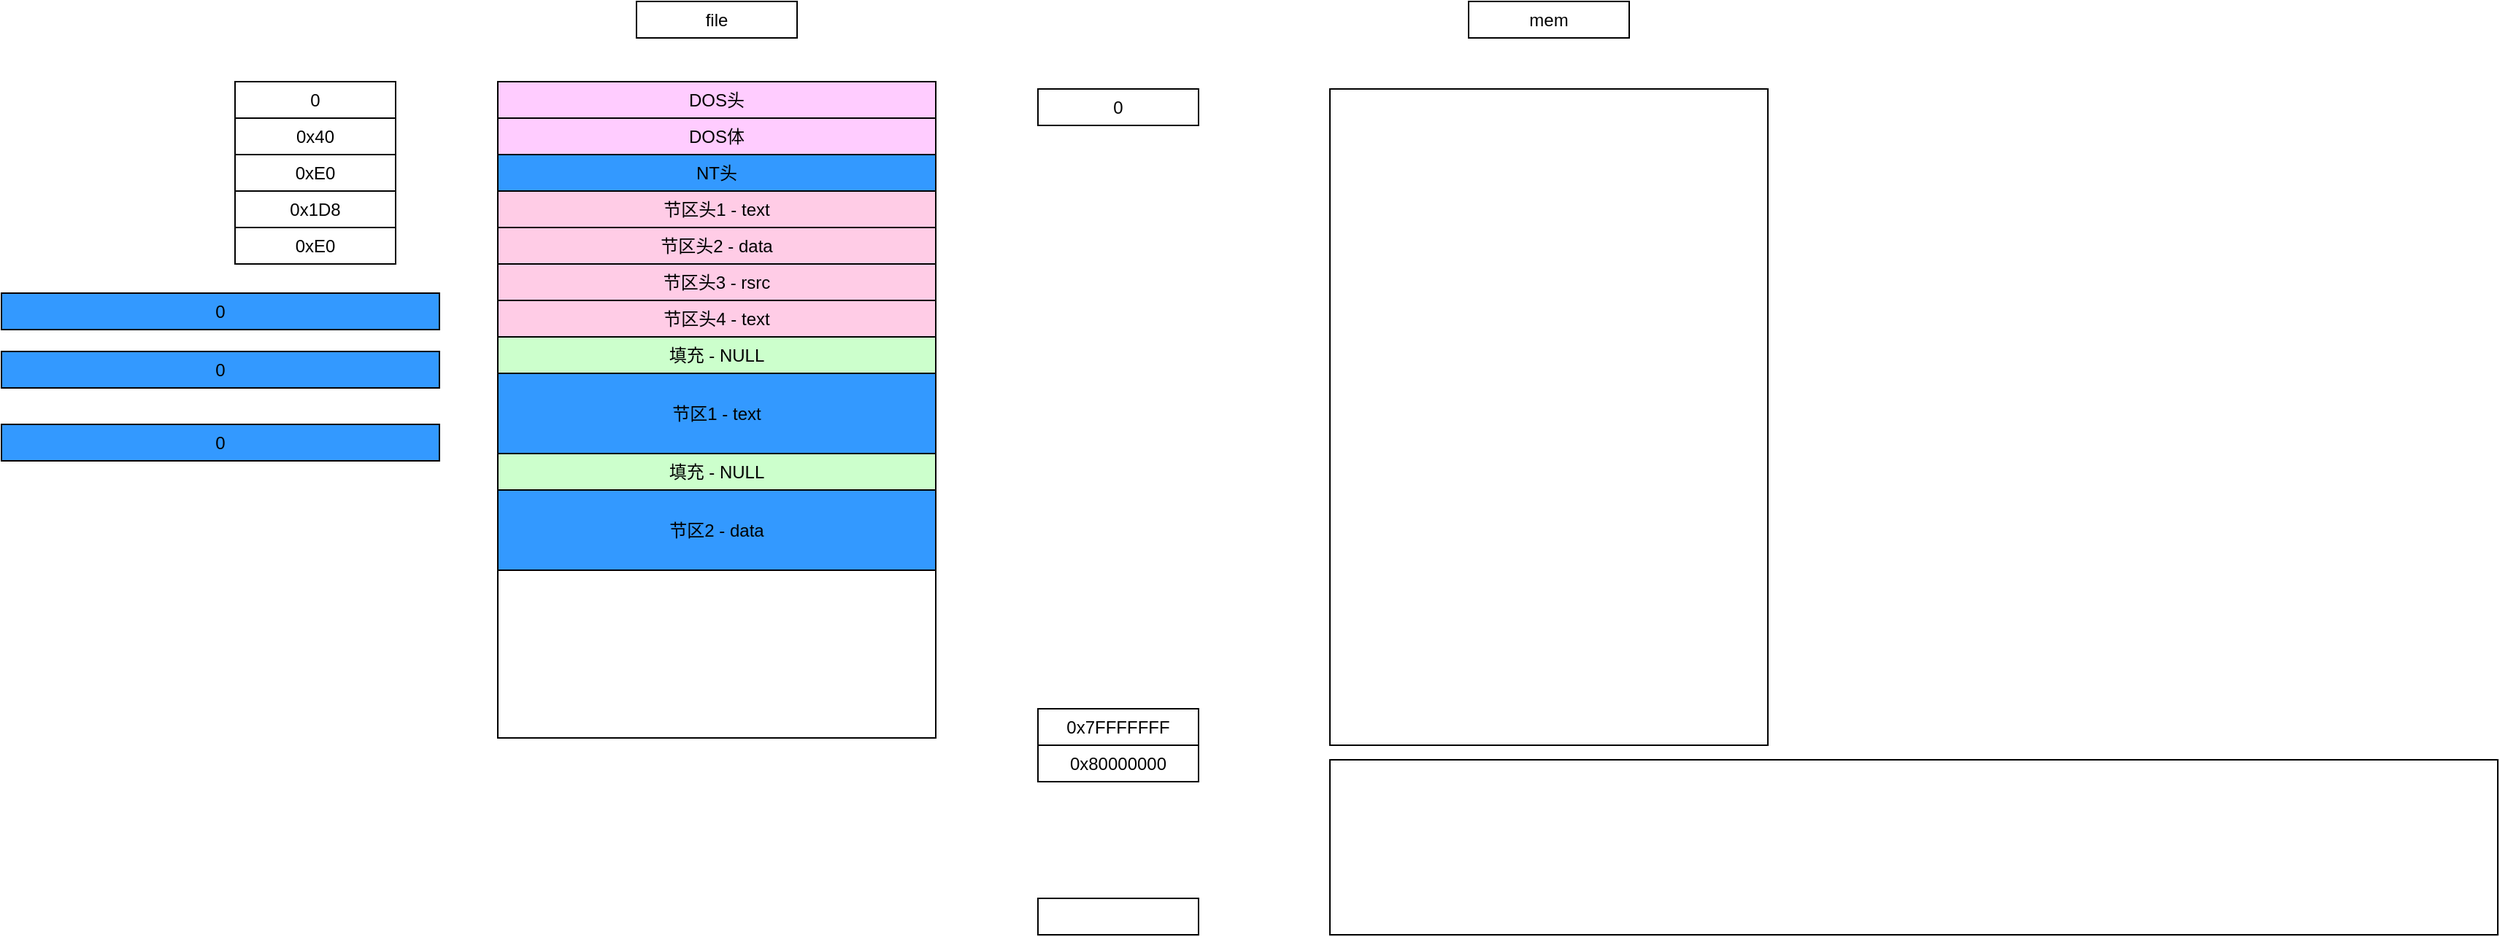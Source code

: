 <mxfile version="22.1.15" type="github">
  <diagram name="第 1 页" id="HuQndsxqc5eb89gfjrGO">
    <mxGraphModel dx="2048" dy="626" grid="1" gridSize="10" guides="1" tooltips="1" connect="1" arrows="1" fold="1" page="1" pageScale="1" pageWidth="827" pageHeight="1169" math="0" shadow="0">
      <root>
        <mxCell id="0" />
        <mxCell id="1" parent="0" />
        <mxCell id="GOtizHdzPTShPssf-sjm-1" value="" style="rounded=0;whiteSpace=wrap;html=1;" vertex="1" parent="1">
          <mxGeometry x="210" y="140" width="300" height="450" as="geometry" />
        </mxCell>
        <mxCell id="GOtizHdzPTShPssf-sjm-2" value="" style="rounded=0;whiteSpace=wrap;html=1;" vertex="1" parent="1">
          <mxGeometry x="210" y="600" width="800" height="120" as="geometry" />
        </mxCell>
        <mxCell id="GOtizHdzPTShPssf-sjm-3" value="0x7FFFFFFF" style="rounded=0;whiteSpace=wrap;html=1;" vertex="1" parent="1">
          <mxGeometry x="10" y="565" width="110" height="25" as="geometry" />
        </mxCell>
        <mxCell id="GOtizHdzPTShPssf-sjm-4" value="0" style="rounded=0;whiteSpace=wrap;html=1;" vertex="1" parent="1">
          <mxGeometry x="10" y="140" width="110" height="25" as="geometry" />
        </mxCell>
        <mxCell id="GOtizHdzPTShPssf-sjm-5" value="0x80000000" style="rounded=0;whiteSpace=wrap;html=1;" vertex="1" parent="1">
          <mxGeometry x="10" y="590" width="110" height="25" as="geometry" />
        </mxCell>
        <mxCell id="GOtizHdzPTShPssf-sjm-6" value="" style="rounded=0;whiteSpace=wrap;html=1;" vertex="1" parent="1">
          <mxGeometry x="10" y="695" width="110" height="25" as="geometry" />
        </mxCell>
        <mxCell id="GOtizHdzPTShPssf-sjm-7" value="" style="rounded=0;whiteSpace=wrap;html=1;" vertex="1" parent="1">
          <mxGeometry x="-360" y="135" width="300" height="450" as="geometry" />
        </mxCell>
        <mxCell id="GOtizHdzPTShPssf-sjm-8" value="0" style="rounded=0;whiteSpace=wrap;html=1;" vertex="1" parent="1">
          <mxGeometry x="-540" y="135" width="110" height="25" as="geometry" />
        </mxCell>
        <mxCell id="GOtizHdzPTShPssf-sjm-9" value="DOS头" style="rounded=0;whiteSpace=wrap;html=1;fillColor=#FFCCFF;" vertex="1" parent="1">
          <mxGeometry x="-360" y="135" width="300" height="25" as="geometry" />
        </mxCell>
        <mxCell id="GOtizHdzPTShPssf-sjm-10" value="0" style="rounded=0;whiteSpace=wrap;html=1;fillColor=#3399FF;" vertex="1" parent="1">
          <mxGeometry x="-700" y="280" width="300" height="25" as="geometry" />
        </mxCell>
        <mxCell id="GOtizHdzPTShPssf-sjm-11" value="0" style="rounded=0;whiteSpace=wrap;html=1;fillColor=#3399FF;" vertex="1" parent="1">
          <mxGeometry x="-700" y="370" width="300" height="25" as="geometry" />
        </mxCell>
        <mxCell id="GOtizHdzPTShPssf-sjm-12" value="DOS体" style="rounded=0;whiteSpace=wrap;html=1;fillColor=#FFCCFF;" vertex="1" parent="1">
          <mxGeometry x="-360" y="160" width="300" height="25" as="geometry" />
        </mxCell>
        <mxCell id="GOtizHdzPTShPssf-sjm-13" value="0" style="rounded=0;whiteSpace=wrap;html=1;fillColor=#3399FF;" vertex="1" parent="1">
          <mxGeometry x="-700" y="320" width="300" height="25" as="geometry" />
        </mxCell>
        <mxCell id="GOtizHdzPTShPssf-sjm-14" value="NT头" style="rounded=0;whiteSpace=wrap;html=1;fillColor=#3399FF;" vertex="1" parent="1">
          <mxGeometry x="-360" y="185" width="300" height="25" as="geometry" />
        </mxCell>
        <mxCell id="GOtizHdzPTShPssf-sjm-15" value="节区头1 - text" style="rounded=0;whiteSpace=wrap;html=1;fillColor=#FFCCE6;" vertex="1" parent="1">
          <mxGeometry x="-360" y="210" width="300" height="25" as="geometry" />
        </mxCell>
        <mxCell id="GOtizHdzPTShPssf-sjm-16" value="节区头2 - data" style="rounded=0;whiteSpace=wrap;html=1;fillColor=#FFCCE6;" vertex="1" parent="1">
          <mxGeometry x="-360" y="235" width="300" height="25" as="geometry" />
        </mxCell>
        <mxCell id="GOtizHdzPTShPssf-sjm-17" value="节区头3 - rsrc" style="rounded=0;whiteSpace=wrap;html=1;fillColor=#FFCCE6;" vertex="1" parent="1">
          <mxGeometry x="-360" y="260" width="300" height="25" as="geometry" />
        </mxCell>
        <mxCell id="GOtizHdzPTShPssf-sjm-18" value="节区头4 - text" style="rounded=0;whiteSpace=wrap;html=1;fillColor=#FFCCE6;" vertex="1" parent="1">
          <mxGeometry x="-360" y="285" width="300" height="25" as="geometry" />
        </mxCell>
        <mxCell id="GOtizHdzPTShPssf-sjm-20" value="填充 - NULL" style="rounded=0;whiteSpace=wrap;html=1;fillColor=#CCFFCC;" vertex="1" parent="1">
          <mxGeometry x="-360" y="310" width="300" height="25" as="geometry" />
        </mxCell>
        <mxCell id="GOtizHdzPTShPssf-sjm-21" value="节区1 - text" style="rounded=0;whiteSpace=wrap;html=1;fillColor=#3399FF;" vertex="1" parent="1">
          <mxGeometry x="-360" y="335" width="300" height="55" as="geometry" />
        </mxCell>
        <mxCell id="GOtizHdzPTShPssf-sjm-22" value="节区2 - data" style="rounded=0;whiteSpace=wrap;html=1;fillColor=#3399FF;" vertex="1" parent="1">
          <mxGeometry x="-360" y="415" width="300" height="55" as="geometry" />
        </mxCell>
        <mxCell id="GOtizHdzPTShPssf-sjm-23" value="填充 - NULL" style="rounded=0;whiteSpace=wrap;html=1;fillColor=#CCFFCC;" vertex="1" parent="1">
          <mxGeometry x="-360" y="390" width="300" height="25" as="geometry" />
        </mxCell>
        <mxCell id="GOtizHdzPTShPssf-sjm-24" value="0x40" style="rounded=0;whiteSpace=wrap;html=1;" vertex="1" parent="1">
          <mxGeometry x="-540" y="160" width="110" height="25" as="geometry" />
        </mxCell>
        <mxCell id="GOtizHdzPTShPssf-sjm-25" value="0xE0" style="rounded=0;whiteSpace=wrap;html=1;" vertex="1" parent="1">
          <mxGeometry x="-540" y="185" width="110" height="25" as="geometry" />
        </mxCell>
        <mxCell id="GOtizHdzPTShPssf-sjm-26" value="0x1D8" style="rounded=0;whiteSpace=wrap;html=1;" vertex="1" parent="1">
          <mxGeometry x="-540" y="210" width="110" height="25" as="geometry" />
        </mxCell>
        <mxCell id="GOtizHdzPTShPssf-sjm-27" value="0xE0" style="rounded=0;whiteSpace=wrap;html=1;" vertex="1" parent="1">
          <mxGeometry x="-540" y="235" width="110" height="25" as="geometry" />
        </mxCell>
        <mxCell id="GOtizHdzPTShPssf-sjm-29" value="file" style="rounded=0;whiteSpace=wrap;html=1;" vertex="1" parent="1">
          <mxGeometry x="-265" y="80" width="110" height="25" as="geometry" />
        </mxCell>
        <mxCell id="GOtizHdzPTShPssf-sjm-30" value="mem" style="rounded=0;whiteSpace=wrap;html=1;" vertex="1" parent="1">
          <mxGeometry x="305" y="80" width="110" height="25" as="geometry" />
        </mxCell>
      </root>
    </mxGraphModel>
  </diagram>
</mxfile>
